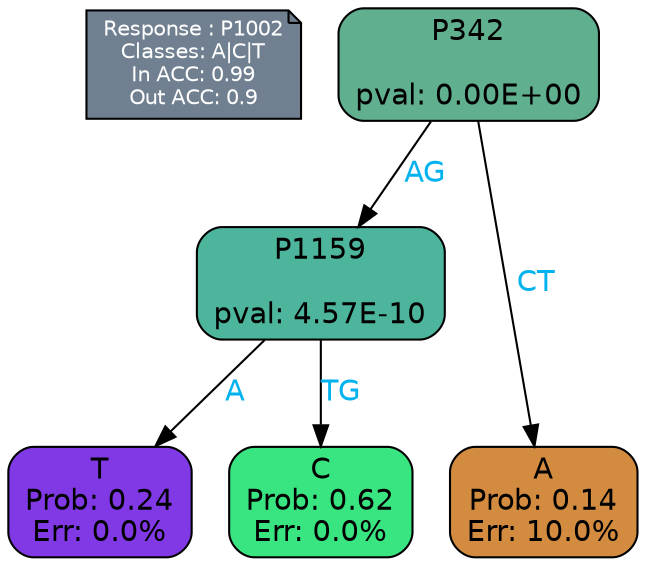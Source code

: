 digraph Tree {
node [shape=box, style="filled, rounded", color="black", fontname=helvetica] ;
graph [ranksep=equally, splines=polylines, bgcolor=transparent, dpi=600] ;
edge [fontname=helvetica] ;
LEGEND [label="Response : P1002
Classes: A|C|T
In ACC: 0.99
Out ACC: 0.9
",shape=note,align=left,style=filled,fillcolor="slategray",fontcolor="white",fontsize=10];1 [label="P342

pval: 0.00E+00", fillcolor="#60af8f"] ;
2 [label="P1159

pval: 4.57E-10", fillcolor="#4db59c"] ;
3 [label="T
Prob: 0.24
Err: 0.0%", fillcolor="#8139e5"] ;
4 [label="C
Prob: 0.62
Err: 0.0%", fillcolor="#39e581"] ;
5 [label="A
Prob: 0.14
Err: 10.0%", fillcolor="#d38b40"] ;
1 -> 2 [label="AG",fontcolor=deepskyblue2] ;
1 -> 5 [label="CT",fontcolor=deepskyblue2] ;
2 -> 3 [label="A",fontcolor=deepskyblue2] ;
2 -> 4 [label="TG",fontcolor=deepskyblue2] ;
{rank = same; 3;4;5;}{rank = same; LEGEND;1;}}